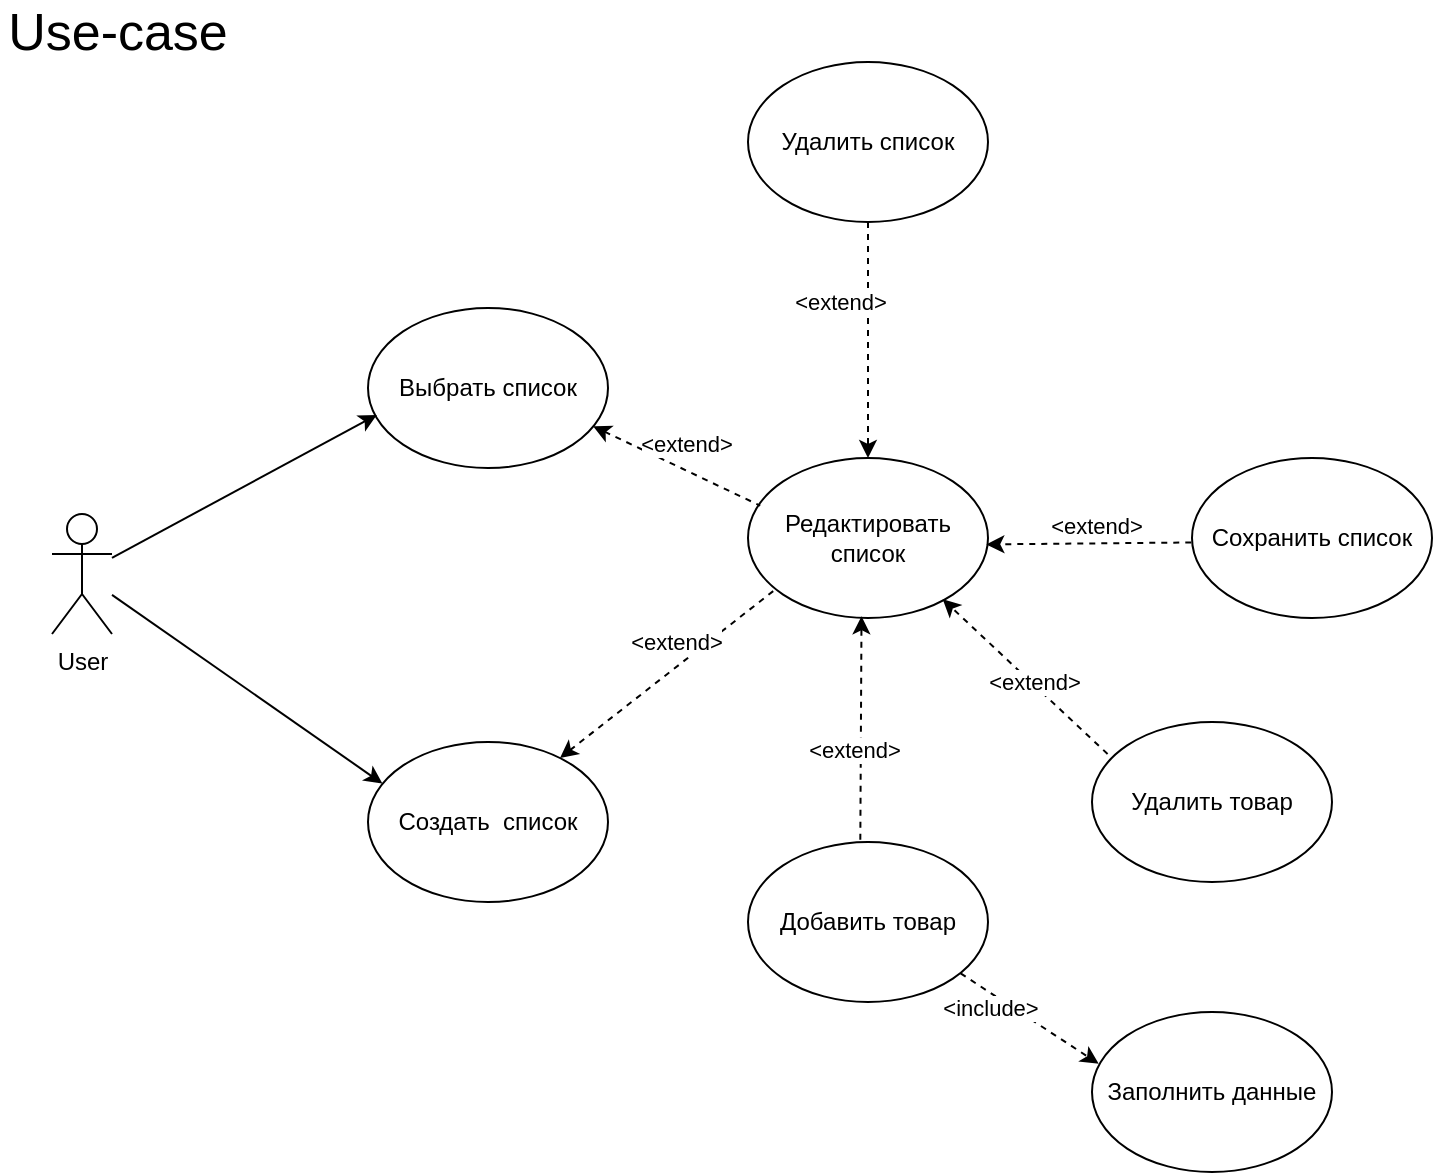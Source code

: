 <mxfile version="26.0.9">
  <diagram name="Страница — 1" id="QnNqnE7i-Al9RqsUeZrE">
    <mxGraphModel dx="3382" dy="1003" grid="1" gridSize="10" guides="1" tooltips="1" connect="1" arrows="1" fold="1" page="1" pageScale="1" pageWidth="827" pageHeight="1169" math="0" shadow="0">
      <root>
        <mxCell id="0" />
        <mxCell id="1" parent="0" />
        <mxCell id="6OvfIKJXmh507ByDLk9z-1" value="Use-case" style="text;html=1;strokeColor=none;fillColor=none;align=center;verticalAlign=middle;whiteSpace=wrap;rounded=0;fontSize=26;" parent="1" vertex="1">
          <mxGeometry x="-1590" y="40" width="118" height="30" as="geometry" />
        </mxCell>
        <mxCell id="6OvfIKJXmh507ByDLk9z-2" value="Выбрать список" style="ellipse;whiteSpace=wrap;html=1;" parent="1" vertex="1">
          <mxGeometry x="-1406" y="193" width="120" height="80" as="geometry" />
        </mxCell>
        <mxCell id="6OvfIKJXmh507ByDLk9z-3" value="Редактировать список" style="ellipse;whiteSpace=wrap;html=1;" parent="1" vertex="1">
          <mxGeometry x="-1216" y="268" width="120" height="80" as="geometry" />
        </mxCell>
        <mxCell id="6OvfIKJXmh507ByDLk9z-4" value="" style="endArrow=none;html=1;rounded=0;dashed=1;startArrow=classic;startFill=1;endFill=0;exitX=0.938;exitY=0.739;exitDx=0;exitDy=0;exitPerimeter=0;entryX=0.051;entryY=0.298;entryDx=0;entryDy=0;entryPerimeter=0;" parent="1" source="6OvfIKJXmh507ByDLk9z-2" target="6OvfIKJXmh507ByDLk9z-3" edge="1">
          <mxGeometry width="50" height="50" relative="1" as="geometry">
            <mxPoint x="-1295" y="203" as="sourcePoint" />
            <mxPoint x="-1214" y="290" as="targetPoint" />
          </mxGeometry>
        </mxCell>
        <mxCell id="6OvfIKJXmh507ByDLk9z-5" value="&amp;lt;extend&amp;gt;" style="edgeLabel;html=1;align=center;verticalAlign=middle;resizable=0;points=[];" parent="6OvfIKJXmh507ByDLk9z-4" vertex="1" connectable="0">
          <mxGeometry x="0.093" y="1" relative="1" as="geometry">
            <mxPoint y="-12" as="offset" />
          </mxGeometry>
        </mxCell>
        <mxCell id="6OvfIKJXmh507ByDLk9z-6" value="Создать&amp;nbsp; список" style="ellipse;whiteSpace=wrap;html=1;" parent="1" vertex="1">
          <mxGeometry x="-1406" y="410" width="120" height="80" as="geometry" />
        </mxCell>
        <mxCell id="6OvfIKJXmh507ByDLk9z-7" value="Добавить товар" style="ellipse;whiteSpace=wrap;html=1;" parent="1" vertex="1">
          <mxGeometry x="-1216" y="460" width="120" height="80" as="geometry" />
        </mxCell>
        <mxCell id="6OvfIKJXmh507ByDLk9z-13" value="Удалить список" style="ellipse;whiteSpace=wrap;html=1;" parent="1" vertex="1">
          <mxGeometry x="-1216" y="70" width="120" height="80" as="geometry" />
        </mxCell>
        <mxCell id="6OvfIKJXmh507ByDLk9z-16" value="" style="endArrow=none;html=1;rounded=0;entryX=0.111;entryY=0.825;entryDx=0;entryDy=0;entryPerimeter=0;dashed=1;startArrow=classic;startFill=1;endFill=0;exitX=0.8;exitY=0.1;exitDx=0;exitDy=0;exitPerimeter=0;" parent="1" source="6OvfIKJXmh507ByDLk9z-6" target="6OvfIKJXmh507ByDLk9z-3" edge="1">
          <mxGeometry width="50" height="50" relative="1" as="geometry">
            <mxPoint x="-1300" y="339" as="sourcePoint" />
            <mxPoint x="-1216" y="379" as="targetPoint" />
          </mxGeometry>
        </mxCell>
        <mxCell id="6OvfIKJXmh507ByDLk9z-17" value="&amp;lt;extend&amp;gt;" style="edgeLabel;html=1;align=center;verticalAlign=middle;resizable=0;points=[];" parent="6OvfIKJXmh507ByDLk9z-16" vertex="1" connectable="0">
          <mxGeometry x="0.093" y="1" relative="1" as="geometry">
            <mxPoint y="-12" as="offset" />
          </mxGeometry>
        </mxCell>
        <mxCell id="6OvfIKJXmh507ByDLk9z-19" style="rounded=0;orthogonalLoop=1;jettySize=auto;html=1;exitX=-0.003;exitY=0.528;exitDx=0;exitDy=0;entryX=0.993;entryY=0.54;entryDx=0;entryDy=0;dashed=1;entryPerimeter=0;exitPerimeter=0;" parent="1" source="6OvfIKJXmh507ByDLk9z-21" target="6OvfIKJXmh507ByDLk9z-3" edge="1">
          <mxGeometry relative="1" as="geometry">
            <mxPoint x="-1089" y="228" as="targetPoint" />
          </mxGeometry>
        </mxCell>
        <mxCell id="6OvfIKJXmh507ByDLk9z-20" value="&amp;lt;extend&amp;gt;" style="edgeLabel;html=1;align=center;verticalAlign=middle;resizable=0;points=[];" parent="6OvfIKJXmh507ByDLk9z-19" vertex="1" connectable="0">
          <mxGeometry x="-0.253" y="-5" relative="1" as="geometry">
            <mxPoint x="-9" y="-4" as="offset" />
          </mxGeometry>
        </mxCell>
        <mxCell id="6OvfIKJXmh507ByDLk9z-21" value="Сохранить список" style="ellipse;whiteSpace=wrap;html=1;" parent="1" vertex="1">
          <mxGeometry x="-994" y="268" width="120" height="80" as="geometry" />
        </mxCell>
        <mxCell id="6OvfIKJXmh507ByDLk9z-24" value="User" style="shape=umlActor;verticalLabelPosition=bottom;verticalAlign=top;html=1;outlineConnect=0;" parent="1" vertex="1">
          <mxGeometry x="-1564" y="296" width="30" height="60" as="geometry" />
        </mxCell>
        <mxCell id="6OvfIKJXmh507ByDLk9z-25" value="" style="endArrow=classic;html=1;rounded=0;entryX=0.037;entryY=0.668;entryDx=0;entryDy=0;entryPerimeter=0;" parent="1" source="6OvfIKJXmh507ByDLk9z-24" target="6OvfIKJXmh507ByDLk9z-2" edge="1">
          <mxGeometry width="50" height="50" relative="1" as="geometry">
            <mxPoint x="-1534" y="328" as="sourcePoint" />
            <mxPoint x="-1414" y="320" as="targetPoint" />
          </mxGeometry>
        </mxCell>
        <mxCell id="6OvfIKJXmh507ByDLk9z-26" value="" style="endArrow=classic;html=1;rounded=0;entryX=0.06;entryY=0.26;entryDx=0;entryDy=0;entryPerimeter=0;" parent="1" source="6OvfIKJXmh507ByDLk9z-24" target="6OvfIKJXmh507ByDLk9z-6" edge="1">
          <mxGeometry width="50" height="50" relative="1" as="geometry">
            <mxPoint x="-1524" y="338" as="sourcePoint" />
            <mxPoint x="-1395" y="258" as="targetPoint" />
          </mxGeometry>
        </mxCell>
        <mxCell id="6OvfIKJXmh507ByDLk9z-35" style="rounded=0;orthogonalLoop=1;jettySize=auto;html=1;exitX=0.5;exitY=1;exitDx=0;exitDy=0;entryX=0.5;entryY=0;entryDx=0;entryDy=0;dashed=1;" parent="1" source="6OvfIKJXmh507ByDLk9z-13" target="6OvfIKJXmh507ByDLk9z-3" edge="1">
          <mxGeometry relative="1" as="geometry">
            <mxPoint x="-1304" y="171" as="targetPoint" />
            <mxPoint x="-1201" y="170" as="sourcePoint" />
          </mxGeometry>
        </mxCell>
        <mxCell id="6OvfIKJXmh507ByDLk9z-36" value="&amp;lt;extend&amp;gt;" style="edgeLabel;html=1;align=center;verticalAlign=middle;resizable=0;points=[];" parent="6OvfIKJXmh507ByDLk9z-35" vertex="1" connectable="0">
          <mxGeometry x="-0.253" y="-5" relative="1" as="geometry">
            <mxPoint x="-9" y="-4" as="offset" />
          </mxGeometry>
        </mxCell>
        <mxCell id="6OvfIKJXmh507ByDLk9z-37" style="rounded=0;orthogonalLoop=1;jettySize=auto;html=1;exitX=0.468;exitY=-0.014;exitDx=0;exitDy=0;entryX=0.473;entryY=0.989;entryDx=0;entryDy=0;dashed=1;entryPerimeter=0;exitPerimeter=0;" parent="1" source="6OvfIKJXmh507ByDLk9z-7" target="6OvfIKJXmh507ByDLk9z-3" edge="1">
          <mxGeometry relative="1" as="geometry">
            <mxPoint x="-1054" y="471" as="targetPoint" />
            <mxPoint x="-951" y="470" as="sourcePoint" />
          </mxGeometry>
        </mxCell>
        <mxCell id="6OvfIKJXmh507ByDLk9z-38" value="&amp;lt;extend&amp;gt;" style="edgeLabel;html=1;align=center;verticalAlign=middle;resizable=0;points=[];" parent="6OvfIKJXmh507ByDLk9z-37" vertex="1" connectable="0">
          <mxGeometry x="-0.253" y="-5" relative="1" as="geometry">
            <mxPoint x="-9" y="-4" as="offset" />
          </mxGeometry>
        </mxCell>
        <mxCell id="6OvfIKJXmh507ByDLk9z-41" style="rounded=0;orthogonalLoop=1;jettySize=auto;html=1;exitX=0.065;exitY=0.2;exitDx=0;exitDy=0;entryX=0.811;entryY=0.882;entryDx=0;entryDy=0;dashed=1;entryPerimeter=0;exitPerimeter=0;" parent="1" source="6OvfIKJXmh507ByDLk9z-43" target="6OvfIKJXmh507ByDLk9z-3" edge="1">
          <mxGeometry relative="1" as="geometry">
            <mxPoint x="-1014" y="563" as="targetPoint" />
          </mxGeometry>
        </mxCell>
        <mxCell id="6OvfIKJXmh507ByDLk9z-42" value="&amp;lt;extend&amp;gt;" style="edgeLabel;html=1;align=center;verticalAlign=middle;resizable=0;points=[];" parent="6OvfIKJXmh507ByDLk9z-41" vertex="1" connectable="0">
          <mxGeometry x="-0.253" y="-5" relative="1" as="geometry">
            <mxPoint x="-9" y="-4" as="offset" />
          </mxGeometry>
        </mxCell>
        <mxCell id="6OvfIKJXmh507ByDLk9z-43" value="Удалить товар" style="ellipse;whiteSpace=wrap;html=1;" parent="1" vertex="1">
          <mxGeometry x="-1044" y="400" width="120" height="80" as="geometry" />
        </mxCell>
        <mxCell id="LoFPzJDOxElb0u1yacSO-2" style="rounded=0;orthogonalLoop=1;jettySize=auto;html=1;exitX=0.886;exitY=0.821;exitDx=0;exitDy=0;entryX=0.028;entryY=0.324;entryDx=0;entryDy=0;dashed=1;entryPerimeter=0;exitPerimeter=0;" edge="1" parent="1" source="6OvfIKJXmh507ByDLk9z-7" target="LoFPzJDOxElb0u1yacSO-4">
          <mxGeometry relative="1" as="geometry">
            <mxPoint x="-1147" y="588" as="sourcePoint" />
          </mxGeometry>
        </mxCell>
        <mxCell id="LoFPzJDOxElb0u1yacSO-3" value="&amp;lt;include&amp;gt;" style="edgeLabel;html=1;align=center;verticalAlign=middle;resizable=0;points=[];" vertex="1" connectable="0" parent="LoFPzJDOxElb0u1yacSO-2">
          <mxGeometry x="-0.253" y="-5" relative="1" as="geometry">
            <mxPoint x="-9" y="-4" as="offset" />
          </mxGeometry>
        </mxCell>
        <mxCell id="LoFPzJDOxElb0u1yacSO-4" value="Заполнить данные" style="ellipse;whiteSpace=wrap;html=1;" vertex="1" parent="1">
          <mxGeometry x="-1044" y="545" width="120" height="80" as="geometry" />
        </mxCell>
      </root>
    </mxGraphModel>
  </diagram>
</mxfile>
